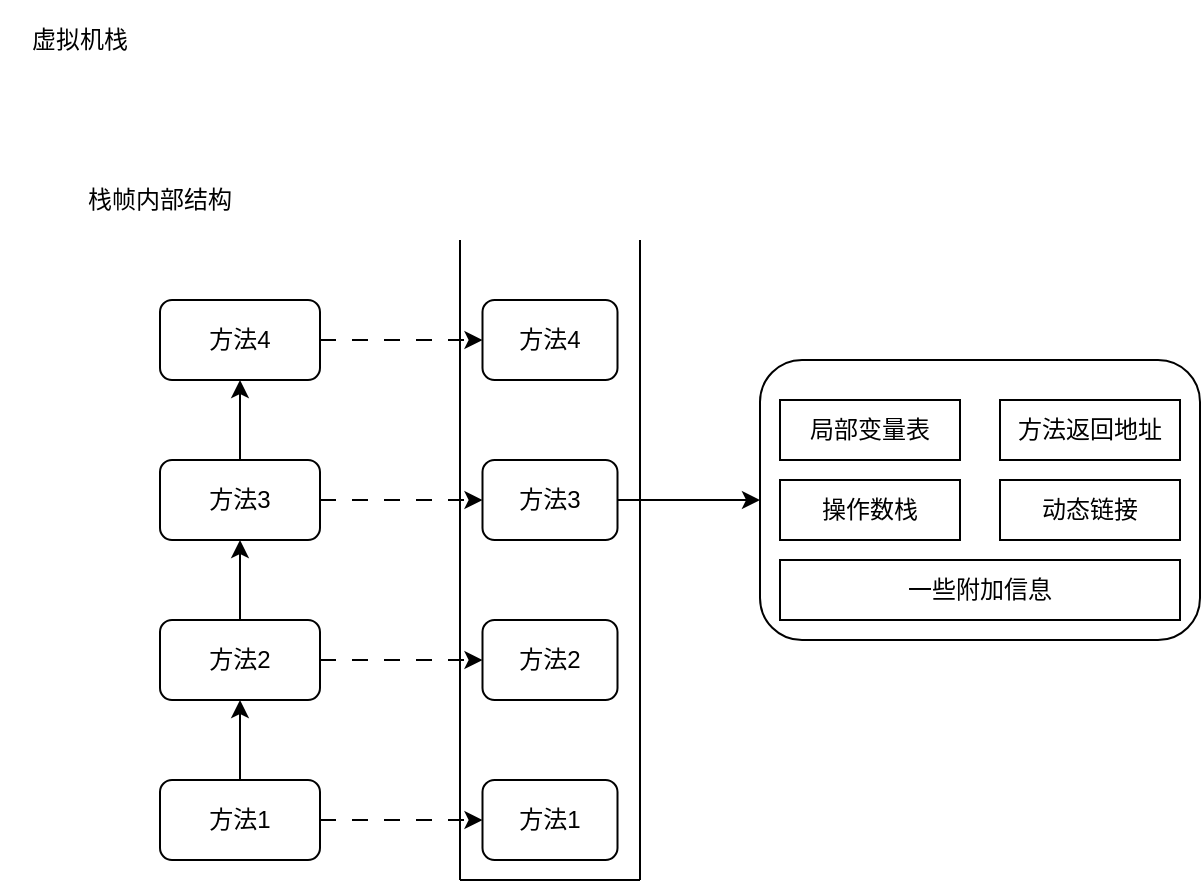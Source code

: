 <mxfile version="28.2.0">
  <diagram name="第 1 页" id="V0oX0jDzb0hmPMbtd6yR">
    <mxGraphModel dx="1213" dy="730" grid="1" gridSize="10" guides="1" tooltips="1" connect="1" arrows="1" fold="1" page="1" pageScale="1" pageWidth="827" pageHeight="1169" math="0" shadow="0">
      <root>
        <mxCell id="0" />
        <mxCell id="1" parent="0" />
        <mxCell id="gcJ6fytYrfPfYEl4Rq-8-1" value="虚拟机栈" style="text;html=1;align=center;verticalAlign=middle;whiteSpace=wrap;rounded=0;" vertex="1" parent="1">
          <mxGeometry y="40" width="80" height="40" as="geometry" />
        </mxCell>
        <mxCell id="gcJ6fytYrfPfYEl4Rq-8-2" value="栈帧内部结构" style="text;html=1;align=center;verticalAlign=middle;whiteSpace=wrap;rounded=0;" vertex="1" parent="1">
          <mxGeometry x="40" y="120" width="80" height="40" as="geometry" />
        </mxCell>
        <mxCell id="gcJ6fytYrfPfYEl4Rq-8-43" value="" style="group" vertex="1" connectable="0" parent="1">
          <mxGeometry x="80" y="160" width="520" height="320" as="geometry" />
        </mxCell>
        <mxCell id="gcJ6fytYrfPfYEl4Rq-8-29" value="" style="edgeStyle=orthogonalEdgeStyle;rounded=0;orthogonalLoop=1;jettySize=auto;html=1;" edge="1" parent="gcJ6fytYrfPfYEl4Rq-8-43" source="gcJ6fytYrfPfYEl4Rq-8-6" target="gcJ6fytYrfPfYEl4Rq-8-11">
          <mxGeometry relative="1" as="geometry" />
        </mxCell>
        <mxCell id="gcJ6fytYrfPfYEl4Rq-8-35" value="" style="edgeStyle=orthogonalEdgeStyle;rounded=0;orthogonalLoop=1;jettySize=auto;html=1;dashed=1;dashPattern=8 8;" edge="1" parent="gcJ6fytYrfPfYEl4Rq-8-43" source="gcJ6fytYrfPfYEl4Rq-8-6" target="gcJ6fytYrfPfYEl4Rq-8-14">
          <mxGeometry relative="1" as="geometry" />
        </mxCell>
        <mxCell id="gcJ6fytYrfPfYEl4Rq-8-6" value="方法1" style="rounded=1;whiteSpace=wrap;html=1;" vertex="1" parent="gcJ6fytYrfPfYEl4Rq-8-43">
          <mxGeometry y="270" width="80" height="40" as="geometry" />
        </mxCell>
        <mxCell id="gcJ6fytYrfPfYEl4Rq-8-10" value="" style="group" vertex="1" connectable="0" parent="gcJ6fytYrfPfYEl4Rq-8-43">
          <mxGeometry x="150" width="90" height="320" as="geometry" />
        </mxCell>
        <mxCell id="gcJ6fytYrfPfYEl4Rq-8-3" value="" style="endArrow=none;html=1;rounded=0;" edge="1" parent="gcJ6fytYrfPfYEl4Rq-8-10">
          <mxGeometry width="50" height="50" relative="1" as="geometry">
            <mxPoint y="320" as="sourcePoint" />
            <mxPoint as="targetPoint" />
            <Array as="points">
              <mxPoint y="114.286" />
            </Array>
          </mxGeometry>
        </mxCell>
        <mxCell id="gcJ6fytYrfPfYEl4Rq-8-4" value="" style="endArrow=none;html=1;rounded=0;" edge="1" parent="gcJ6fytYrfPfYEl4Rq-8-10">
          <mxGeometry width="50" height="50" relative="1" as="geometry">
            <mxPoint x="90" y="320" as="sourcePoint" />
            <mxPoint x="90" as="targetPoint" />
            <Array as="points">
              <mxPoint x="90" y="114.286" />
            </Array>
          </mxGeometry>
        </mxCell>
        <mxCell id="gcJ6fytYrfPfYEl4Rq-8-5" value="" style="endArrow=none;html=1;rounded=0;" edge="1" parent="gcJ6fytYrfPfYEl4Rq-8-10">
          <mxGeometry width="50" height="50" relative="1" as="geometry">
            <mxPoint y="320" as="sourcePoint" />
            <mxPoint x="90" y="320" as="targetPoint" />
          </mxGeometry>
        </mxCell>
        <mxCell id="gcJ6fytYrfPfYEl4Rq-8-14" value="方法1" style="rounded=1;whiteSpace=wrap;html=1;" vertex="1" parent="gcJ6fytYrfPfYEl4Rq-8-10">
          <mxGeometry x="11.25" y="270" width="67.5" height="40" as="geometry" />
        </mxCell>
        <mxCell id="gcJ6fytYrfPfYEl4Rq-8-15" value="方法2" style="rounded=1;whiteSpace=wrap;html=1;" vertex="1" parent="gcJ6fytYrfPfYEl4Rq-8-10">
          <mxGeometry x="11.25" y="190" width="67.5" height="40" as="geometry" />
        </mxCell>
        <mxCell id="gcJ6fytYrfPfYEl4Rq-8-27" value="方法3" style="rounded=1;whiteSpace=wrap;html=1;" vertex="1" parent="gcJ6fytYrfPfYEl4Rq-8-10">
          <mxGeometry x="11.25" y="110" width="67.5" height="40" as="geometry" />
        </mxCell>
        <mxCell id="gcJ6fytYrfPfYEl4Rq-8-28" value="方法4" style="rounded=1;whiteSpace=wrap;html=1;" vertex="1" parent="gcJ6fytYrfPfYEl4Rq-8-10">
          <mxGeometry x="11.25" y="30" width="67.5" height="40" as="geometry" />
        </mxCell>
        <mxCell id="gcJ6fytYrfPfYEl4Rq-8-30" value="" style="edgeStyle=orthogonalEdgeStyle;rounded=0;orthogonalLoop=1;jettySize=auto;html=1;" edge="1" parent="gcJ6fytYrfPfYEl4Rq-8-43" source="gcJ6fytYrfPfYEl4Rq-8-11" target="gcJ6fytYrfPfYEl4Rq-8-12">
          <mxGeometry relative="1" as="geometry" />
        </mxCell>
        <mxCell id="gcJ6fytYrfPfYEl4Rq-8-34" value="" style="edgeStyle=orthogonalEdgeStyle;rounded=0;orthogonalLoop=1;jettySize=auto;html=1;dashed=1;dashPattern=8 8;" edge="1" parent="gcJ6fytYrfPfYEl4Rq-8-43" source="gcJ6fytYrfPfYEl4Rq-8-11" target="gcJ6fytYrfPfYEl4Rq-8-15">
          <mxGeometry relative="1" as="geometry" />
        </mxCell>
        <mxCell id="gcJ6fytYrfPfYEl4Rq-8-11" value="方法2" style="rounded=1;whiteSpace=wrap;html=1;" vertex="1" parent="gcJ6fytYrfPfYEl4Rq-8-43">
          <mxGeometry y="190" width="80" height="40" as="geometry" />
        </mxCell>
        <mxCell id="gcJ6fytYrfPfYEl4Rq-8-31" value="" style="edgeStyle=orthogonalEdgeStyle;rounded=0;orthogonalLoop=1;jettySize=auto;html=1;" edge="1" parent="gcJ6fytYrfPfYEl4Rq-8-43" source="gcJ6fytYrfPfYEl4Rq-8-12" target="gcJ6fytYrfPfYEl4Rq-8-13">
          <mxGeometry relative="1" as="geometry" />
        </mxCell>
        <mxCell id="gcJ6fytYrfPfYEl4Rq-8-33" value="" style="edgeStyle=orthogonalEdgeStyle;rounded=0;orthogonalLoop=1;jettySize=auto;html=1;dashed=1;dashPattern=8 8;" edge="1" parent="gcJ6fytYrfPfYEl4Rq-8-43" source="gcJ6fytYrfPfYEl4Rq-8-12" target="gcJ6fytYrfPfYEl4Rq-8-27">
          <mxGeometry relative="1" as="geometry" />
        </mxCell>
        <mxCell id="gcJ6fytYrfPfYEl4Rq-8-12" value="方法3" style="rounded=1;whiteSpace=wrap;html=1;" vertex="1" parent="gcJ6fytYrfPfYEl4Rq-8-43">
          <mxGeometry y="110" width="80" height="40" as="geometry" />
        </mxCell>
        <mxCell id="gcJ6fytYrfPfYEl4Rq-8-32" value="" style="edgeStyle=orthogonalEdgeStyle;rounded=0;orthogonalLoop=1;jettySize=auto;html=1;dashed=1;dashPattern=8 8;" edge="1" parent="gcJ6fytYrfPfYEl4Rq-8-43" source="gcJ6fytYrfPfYEl4Rq-8-13" target="gcJ6fytYrfPfYEl4Rq-8-28">
          <mxGeometry relative="1" as="geometry" />
        </mxCell>
        <mxCell id="gcJ6fytYrfPfYEl4Rq-8-13" value="方法4" style="rounded=1;whiteSpace=wrap;html=1;" vertex="1" parent="gcJ6fytYrfPfYEl4Rq-8-43">
          <mxGeometry y="30" width="80" height="40" as="geometry" />
        </mxCell>
        <mxCell id="gcJ6fytYrfPfYEl4Rq-8-36" value="" style="rounded=1;whiteSpace=wrap;html=1;" vertex="1" parent="gcJ6fytYrfPfYEl4Rq-8-43">
          <mxGeometry x="300" y="60" width="220" height="140" as="geometry" />
        </mxCell>
        <mxCell id="gcJ6fytYrfPfYEl4Rq-8-37" value="" style="edgeStyle=orthogonalEdgeStyle;rounded=0;orthogonalLoop=1;jettySize=auto;html=1;" edge="1" parent="gcJ6fytYrfPfYEl4Rq-8-43" source="gcJ6fytYrfPfYEl4Rq-8-27" target="gcJ6fytYrfPfYEl4Rq-8-36">
          <mxGeometry relative="1" as="geometry" />
        </mxCell>
        <mxCell id="gcJ6fytYrfPfYEl4Rq-8-38" value="局部变量表" style="rounded=0;whiteSpace=wrap;html=1;" vertex="1" parent="gcJ6fytYrfPfYEl4Rq-8-43">
          <mxGeometry x="310" y="80" width="90" height="30" as="geometry" />
        </mxCell>
        <mxCell id="gcJ6fytYrfPfYEl4Rq-8-39" value="方法返回地址" style="rounded=0;whiteSpace=wrap;html=1;" vertex="1" parent="gcJ6fytYrfPfYEl4Rq-8-43">
          <mxGeometry x="420" y="80" width="90" height="30" as="geometry" />
        </mxCell>
        <mxCell id="gcJ6fytYrfPfYEl4Rq-8-40" value="操作数栈" style="rounded=0;whiteSpace=wrap;html=1;" vertex="1" parent="gcJ6fytYrfPfYEl4Rq-8-43">
          <mxGeometry x="310" y="120" width="90" height="30" as="geometry" />
        </mxCell>
        <mxCell id="gcJ6fytYrfPfYEl4Rq-8-41" value="动态链接" style="rounded=0;whiteSpace=wrap;html=1;" vertex="1" parent="gcJ6fytYrfPfYEl4Rq-8-43">
          <mxGeometry x="420" y="120" width="90" height="30" as="geometry" />
        </mxCell>
        <mxCell id="gcJ6fytYrfPfYEl4Rq-8-42" value="一些附加信息" style="rounded=0;whiteSpace=wrap;html=1;" vertex="1" parent="gcJ6fytYrfPfYEl4Rq-8-43">
          <mxGeometry x="310" y="160" width="200" height="30" as="geometry" />
        </mxCell>
      </root>
    </mxGraphModel>
  </diagram>
</mxfile>
